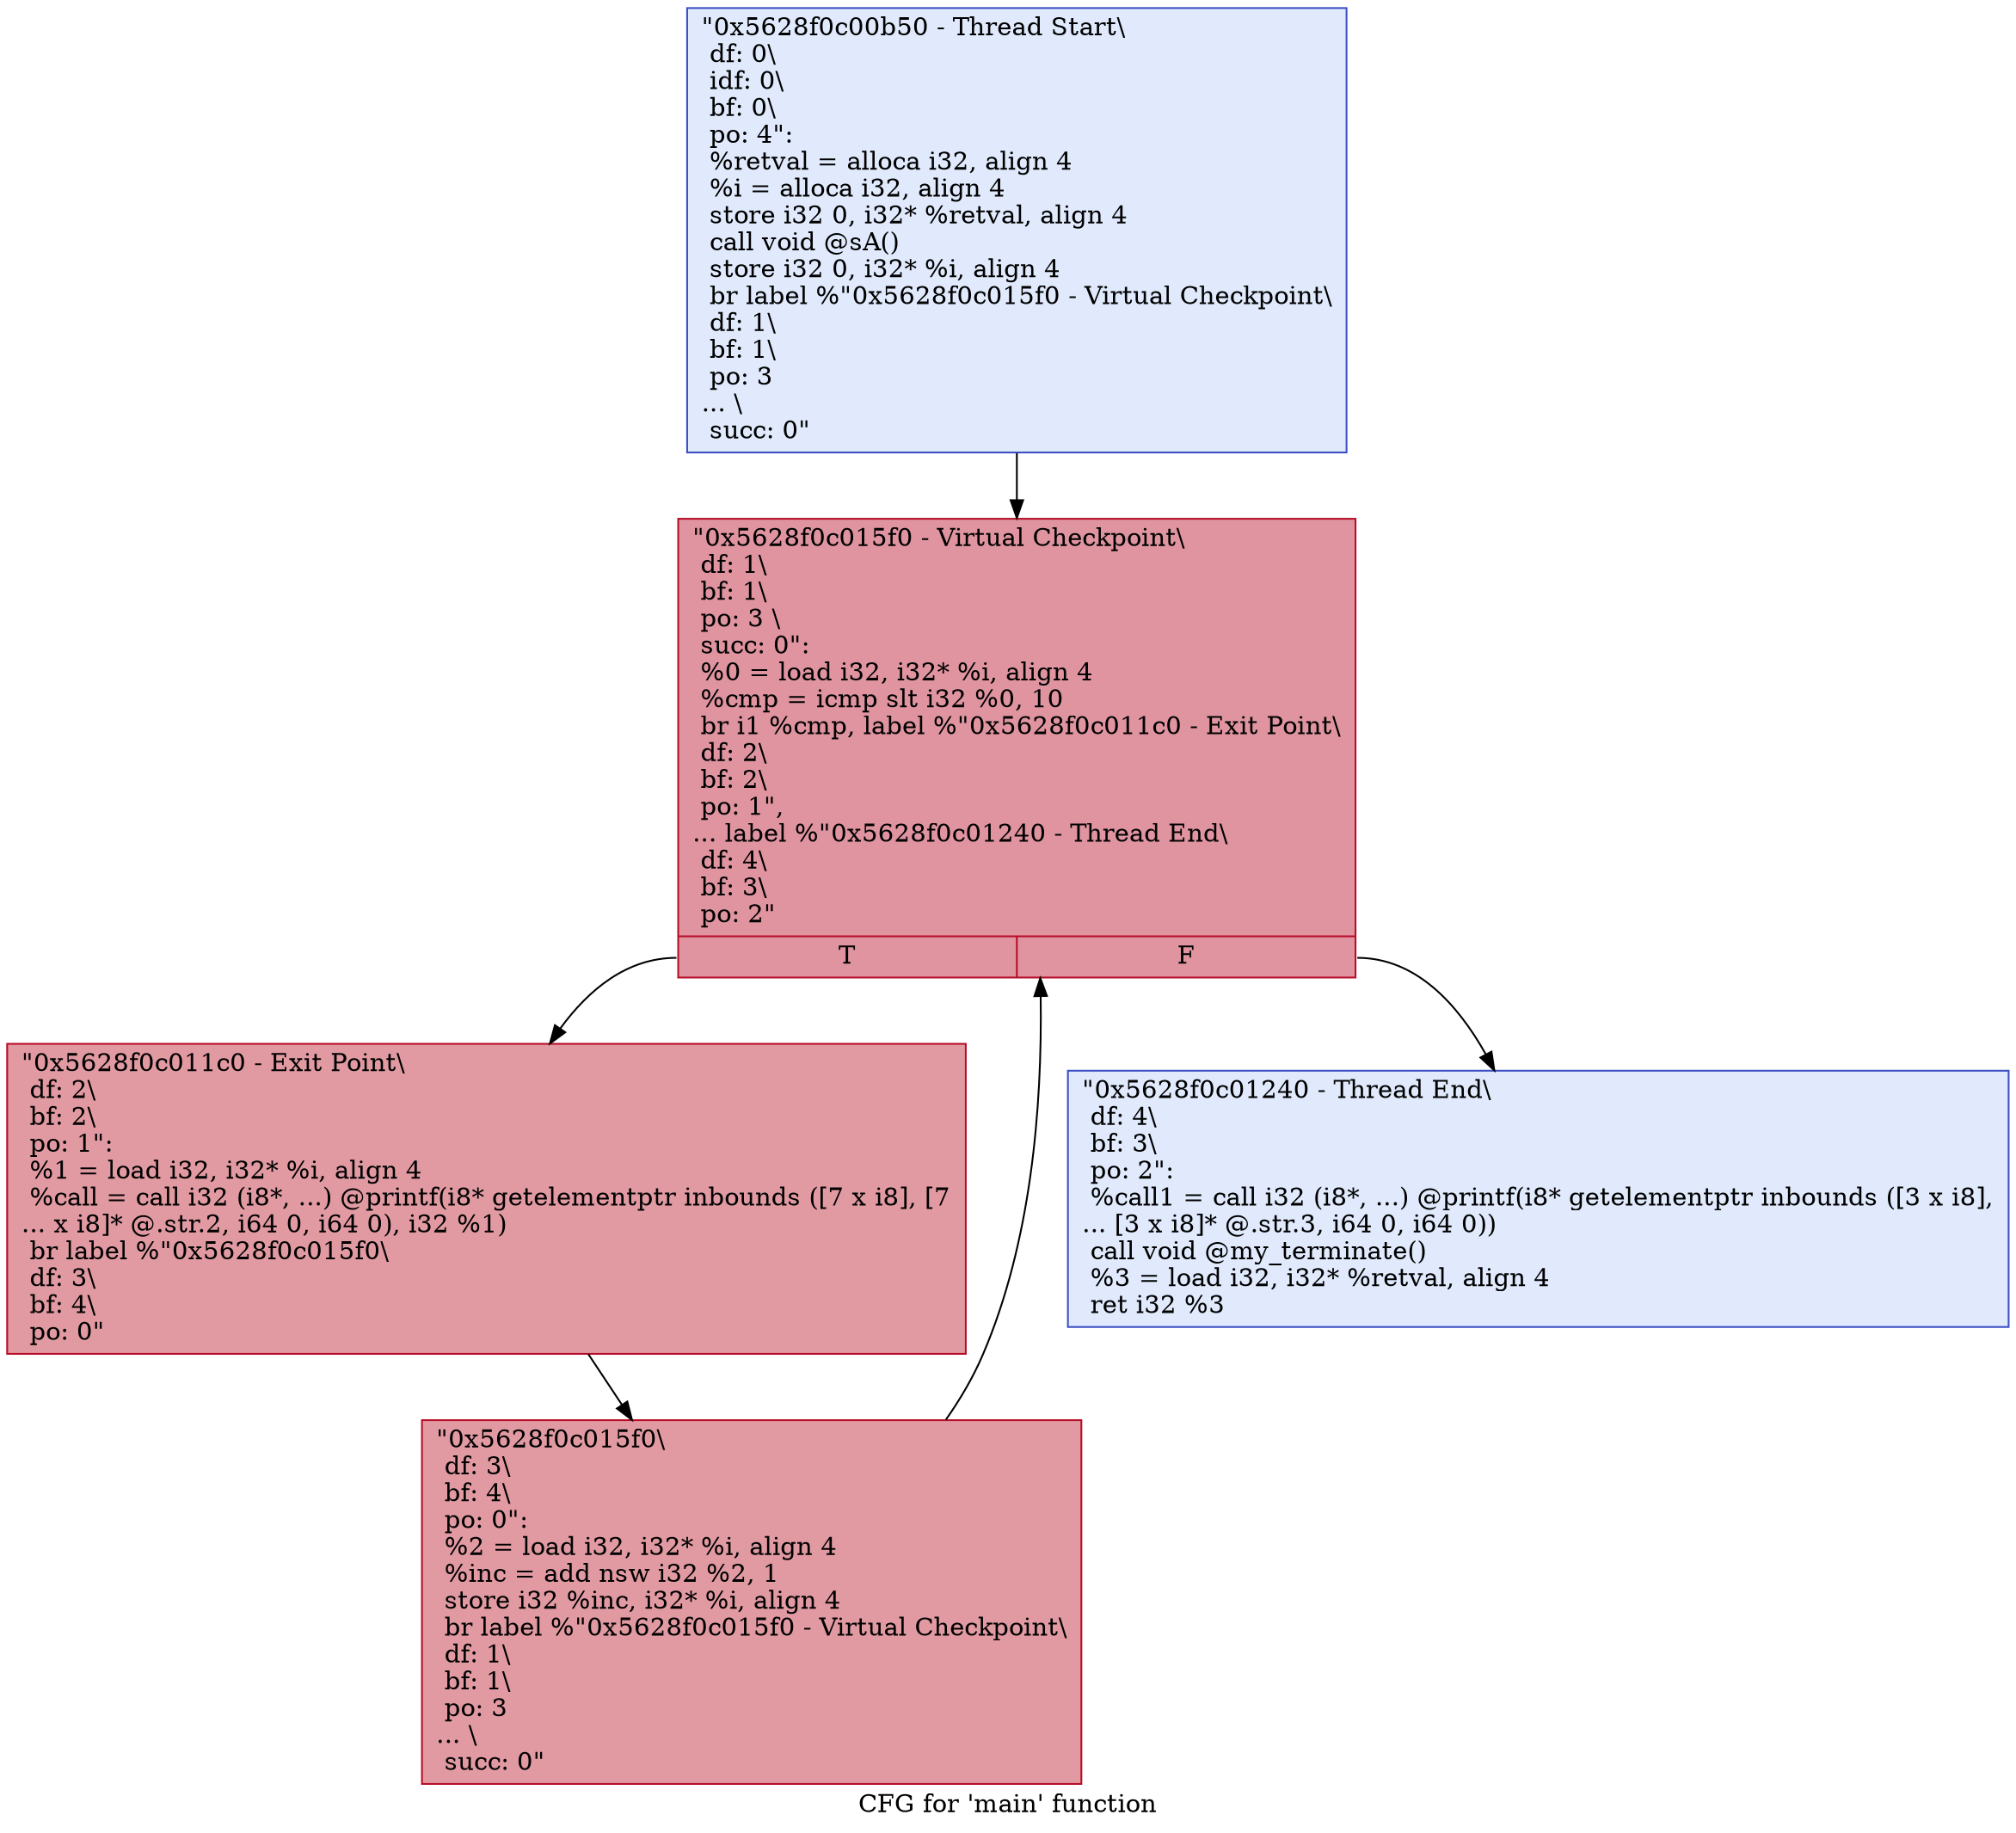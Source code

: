 digraph "CFG for 'main' function" {
	label="CFG for 'main' function";

	Node0x5628f0c00b50 [shape=record,color="#3d50c3ff", style=filled, fillcolor="#b9d0f970",label="{\"0x5628f0c00b50 - Thread Start\\\l df: 0\\\l idf: 0\\\l bf: 0\\\l po: 4\":\l  %retval = alloca i32, align 4\l  %i = alloca i32, align 4\l  store i32 0, i32* %retval, align 4\l  call void @sA()\l  store i32 0, i32* %i, align 4\l  br label %\"0x5628f0c015f0 - Virtual Checkpoint\\\l df: 1\\\l bf: 1\\\l po: 3\l... \\\l succ: 0\"\l}"];
	Node0x5628f0c00b50 -> Node0x5628f0c00f60;
	Node0x5628f0c00f60 [shape=record,color="#b70d28ff", style=filled, fillcolor="#b70d2870",label="{\"0x5628f0c015f0 - Virtual Checkpoint\\\l df: 1\\\l bf: 1\\\l po: 3 \\\l succ: 0\": \l  %0 = load i32, i32* %i, align 4\l  %cmp = icmp slt i32 %0, 10\l  br i1 %cmp, label %\"0x5628f0c011c0 - Exit Point\\\l df: 2\\\l bf: 2\\\l po: 1\",\l... label %\"0x5628f0c01240 - Thread End\\\l df: 4\\\l bf: 3\\\l po: 2\"\l|{<s0>T|<s1>F}}"];
	Node0x5628f0c00f60:s0 -> Node0x5628f0c011c0;
	Node0x5628f0c00f60:s1 -> Node0x5628f0c01240;
	Node0x5628f0c011c0 [shape=record,color="#b70d28ff", style=filled, fillcolor="#bb1b2c70",label="{\"0x5628f0c011c0 - Exit Point\\\l df: 2\\\l bf: 2\\\l po: 1\": \l  %1 = load i32, i32* %i, align 4\l  %call = call i32 (i8*, ...) @printf(i8* getelementptr inbounds ([7 x i8], [7\l... x i8]* @.str.2, i64 0, i64 0), i32 %1)\l  br label %\"0x5628f0c015f0\\\l df: 3\\\l bf: 4\\\l po: 0\"\l}"];
	Node0x5628f0c011c0 -> Node0x5628f0c015f0;
	Node0x5628f0c015f0 [shape=record,color="#b70d28ff", style=filled, fillcolor="#bb1b2c70",label="{\"0x5628f0c015f0\\\l df: 3\\\l bf: 4\\\l po: 0\":      \l  %2 = load i32, i32* %i, align 4\l  %inc = add nsw i32 %2, 1\l  store i32 %inc, i32* %i, align 4\l  br label %\"0x5628f0c015f0 - Virtual Checkpoint\\\l df: 1\\\l bf: 1\\\l po: 3\l... \\\l succ: 0\"\l}"];
	Node0x5628f0c015f0 -> Node0x5628f0c00f60;
	Node0x5628f0c01240 [shape=record,color="#3d50c3ff", style=filled, fillcolor="#b9d0f970",label="{\"0x5628f0c01240 - Thread End\\\l df: 4\\\l bf: 3\\\l po: 2\": \l  %call1 = call i32 (i8*, ...) @printf(i8* getelementptr inbounds ([3 x i8],\l... [3 x i8]* @.str.3, i64 0, i64 0))\l  call void @my_terminate()\l  %3 = load i32, i32* %retval, align 4\l  ret i32 %3\l}"];
}
